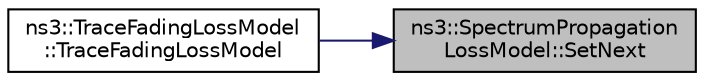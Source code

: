 digraph "ns3::SpectrumPropagationLossModel::SetNext"
{
 // LATEX_PDF_SIZE
  edge [fontname="Helvetica",fontsize="10",labelfontname="Helvetica",labelfontsize="10"];
  node [fontname="Helvetica",fontsize="10",shape=record];
  rankdir="RL";
  Node1 [label="ns3::SpectrumPropagation\lLossModel::SetNext",height=0.2,width=0.4,color="black", fillcolor="grey75", style="filled", fontcolor="black",tooltip="Used to chain various instances of SpectrumPropagationLossModel."];
  Node1 -> Node2 [dir="back",color="midnightblue",fontsize="10",style="solid",fontname="Helvetica"];
  Node2 [label="ns3::TraceFadingLossModel\l::TraceFadingLossModel",height=0.2,width=0.4,color="black", fillcolor="white", style="filled",URL="$classns3_1_1_trace_fading_loss_model.html#a9b94d034c7753a1dad2a5718009f593f",tooltip=" "];
}
